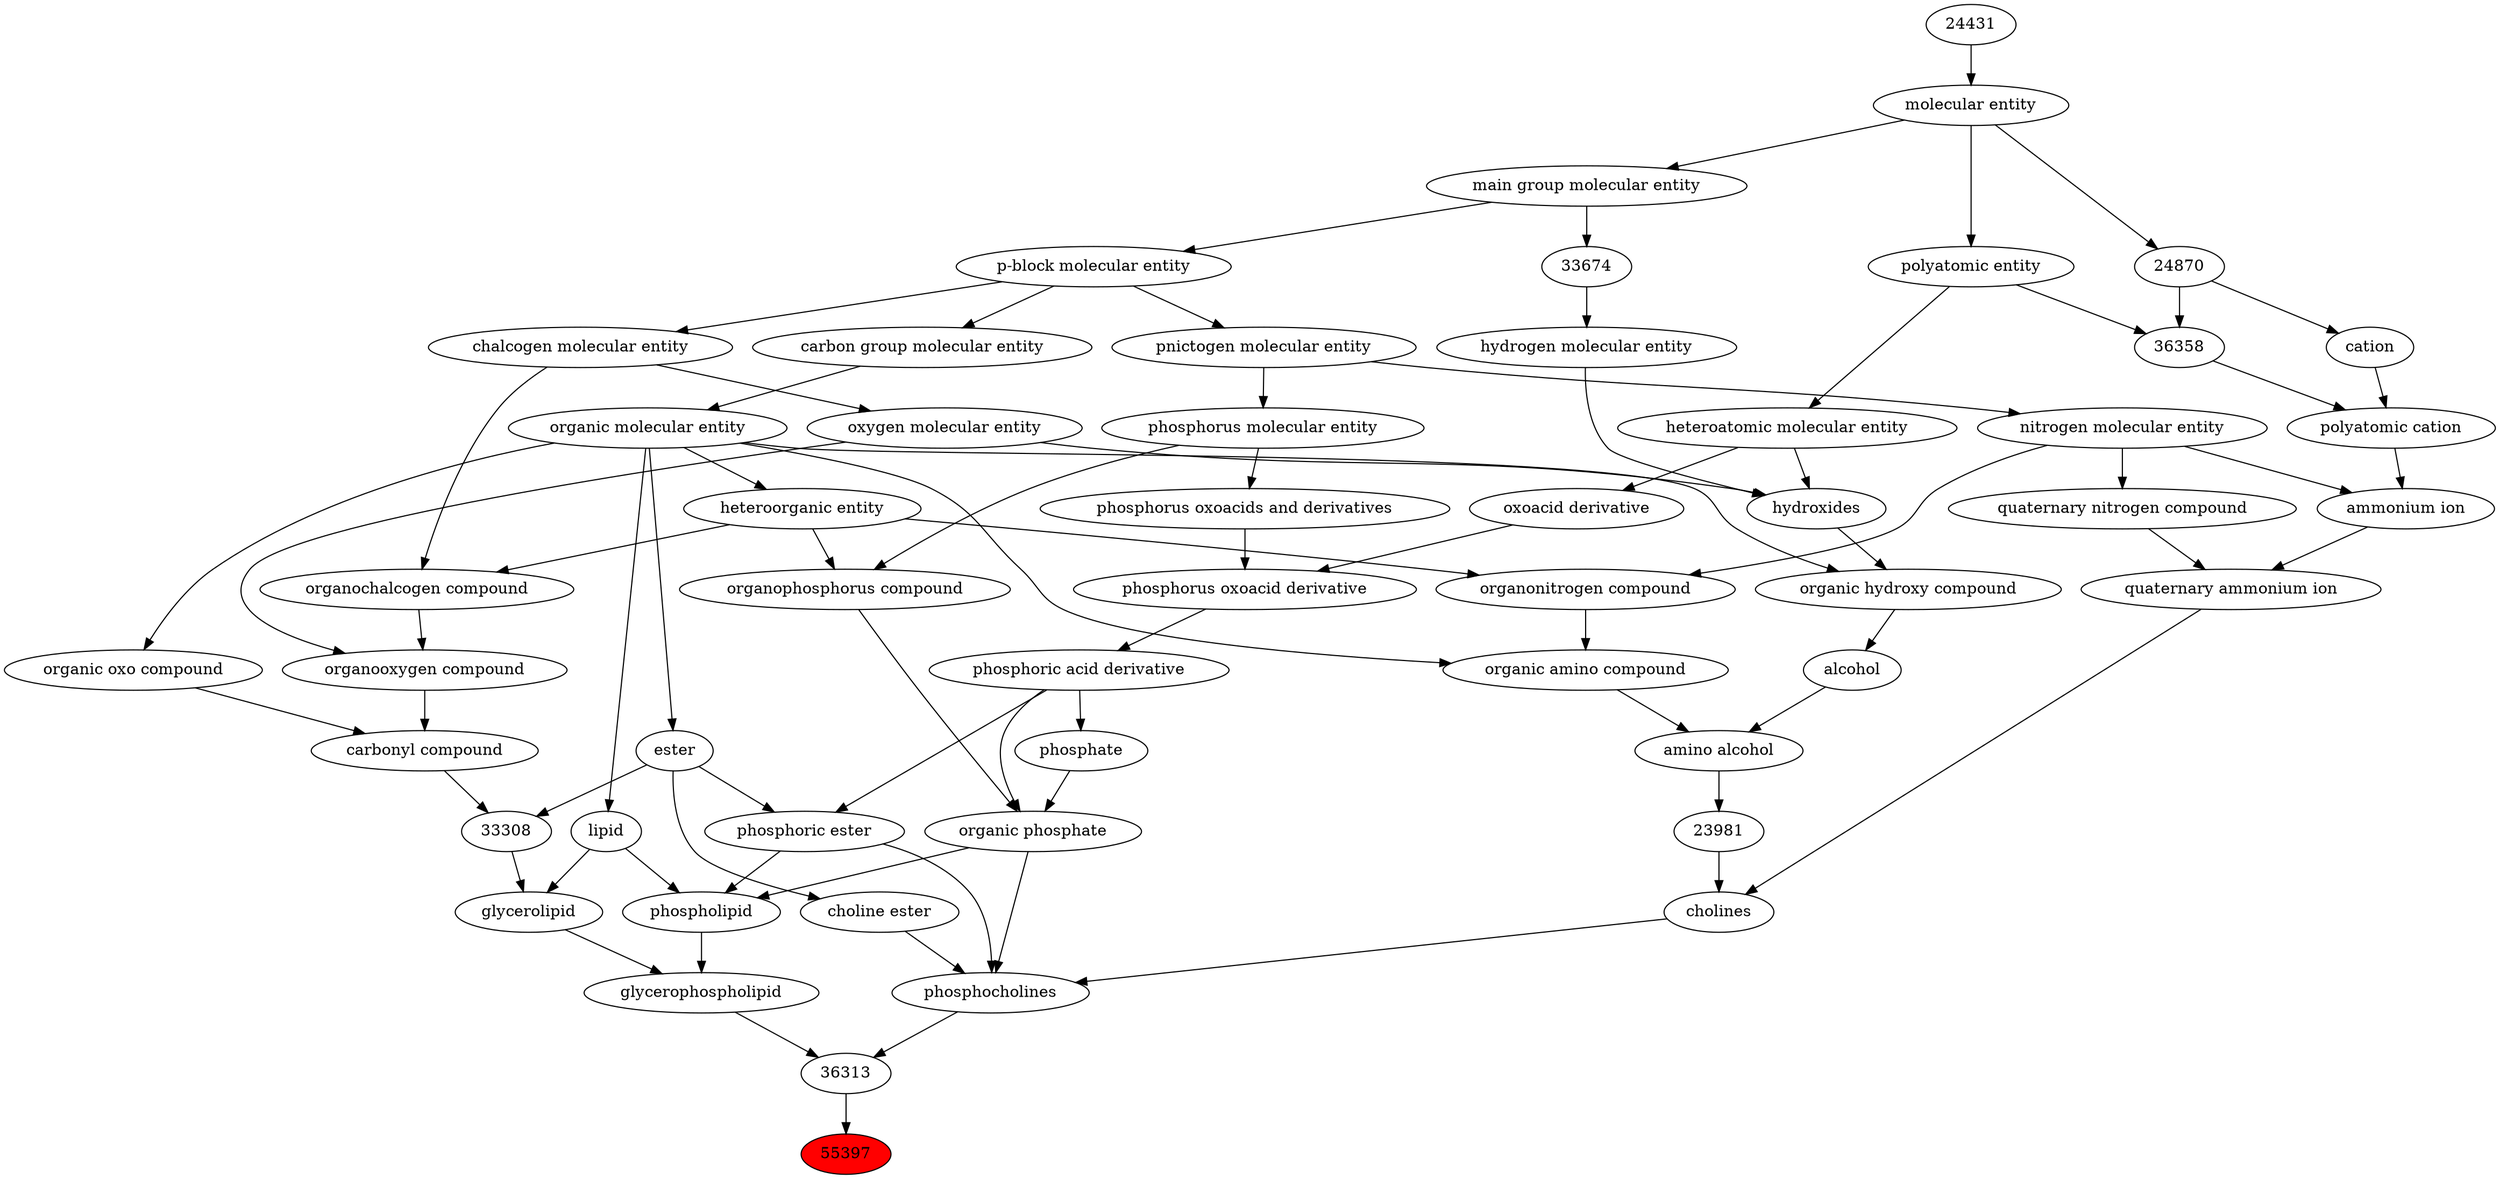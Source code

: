 digraph tree{ 
55397 [label="55397" fillcolor=red style=filled]
36313 -> 55397
36313 [label="36313"]
36700 -> 36313
37739 -> 36313
36700 [label="phosphocholines"]
37734 -> 36700
23213 -> 36700
23217 -> 36700
25703 -> 36700
37739 [label="glycerophospholipid"]
35741 -> 37739
16247 -> 37739
37734 [label="phosphoric ester"]
26079 -> 37734
35701 -> 37734
23213 [label="choline ester"]
35701 -> 23213
23217 [label="cholines"]
35267 -> 23217
23981 -> 23217
25703 [label="organic phosphate"]
26079 -> 25703
25710 -> 25703
26020 -> 25703
35741 [label="glycerolipid"]
18059 -> 35741
33308 -> 35741
16247 [label="phospholipid"]
37734 -> 16247
25703 -> 16247
18059 -> 16247
26079 [label="phosphoric acid derivative"]
36359 -> 26079
35701 [label="ester"]
50860 -> 35701
35267 [label="quaternary ammonium ion"]
35274 -> 35267
26469 -> 35267
23981 [label="23981"]
22478 -> 23981
25710 [label="organophosphorus compound"]
33285 -> 25710
26082 -> 25710
26020 [label="phosphate"]
26079 -> 26020
18059 [label="lipid"]
50860 -> 18059
33308 [label="33308"]
36586 -> 33308
35701 -> 33308
36359 [label="phosphorus oxoacid derivative"]
33241 -> 36359
36360 -> 36359
50860 [label="organic molecular entity"]
33582 -> 50860
35274 [label="ammonium ion"]
51143 -> 35274
33702 -> 35274
26469 [label="quaternary nitrogen compound"]
51143 -> 26469
22478 [label="amino alcohol"]
50047 -> 22478
30879 -> 22478
33285 [label="heteroorganic entity"]
50860 -> 33285
26082 [label="phosphorus molecular entity"]
33302 -> 26082
36586 [label="carbonyl compound"]
36587 -> 36586
36963 -> 36586
33241 [label="oxoacid derivative"]
37577 -> 33241
36360 [label="phosphorus oxoacids and derivatives"]
26082 -> 36360
33582 [label="carbon group molecular entity"]
33675 -> 33582
51143 [label="nitrogen molecular entity"]
33302 -> 51143
33702 [label="polyatomic cation"]
36358 -> 33702
36916 -> 33702
50047 [label="organic amino compound"]
50860 -> 50047
35352 -> 50047
30879 [label="alcohol"]
33822 -> 30879
33302 [label="pnictogen molecular entity"]
33675 -> 33302
36587 [label="organic oxo compound"]
50860 -> 36587
36963 [label="organooxygen compound"]
36962 -> 36963
25806 -> 36963
37577 [label="heteroatomic molecular entity"]
36357 -> 37577
33675 [label="p-block molecular entity"]
33579 -> 33675
36358 [label="36358"]
36357 -> 36358
24870 -> 36358
36916 [label="cation"]
24870 -> 36916
35352 [label="organonitrogen compound"]
51143 -> 35352
33285 -> 35352
33822 [label="organic hydroxy compound"]
24651 -> 33822
50860 -> 33822
36962 [label="organochalcogen compound"]
33285 -> 36962
33304 -> 36962
25806 [label="oxygen molecular entity"]
33304 -> 25806
36357 [label="polyatomic entity"]
23367 -> 36357
33579 [label="main group molecular entity"]
23367 -> 33579
24870 [label="24870"]
23367 -> 24870
24651 [label="hydroxides"]
25806 -> 24651
33608 -> 24651
37577 -> 24651
33304 [label="chalcogen molecular entity"]
33675 -> 33304
23367 [label="molecular entity"]
24431 -> 23367
33608 [label="hydrogen molecular entity"]
33674 -> 33608
24431 [label="24431"]
33674 [label="33674"]
33579 -> 33674
}